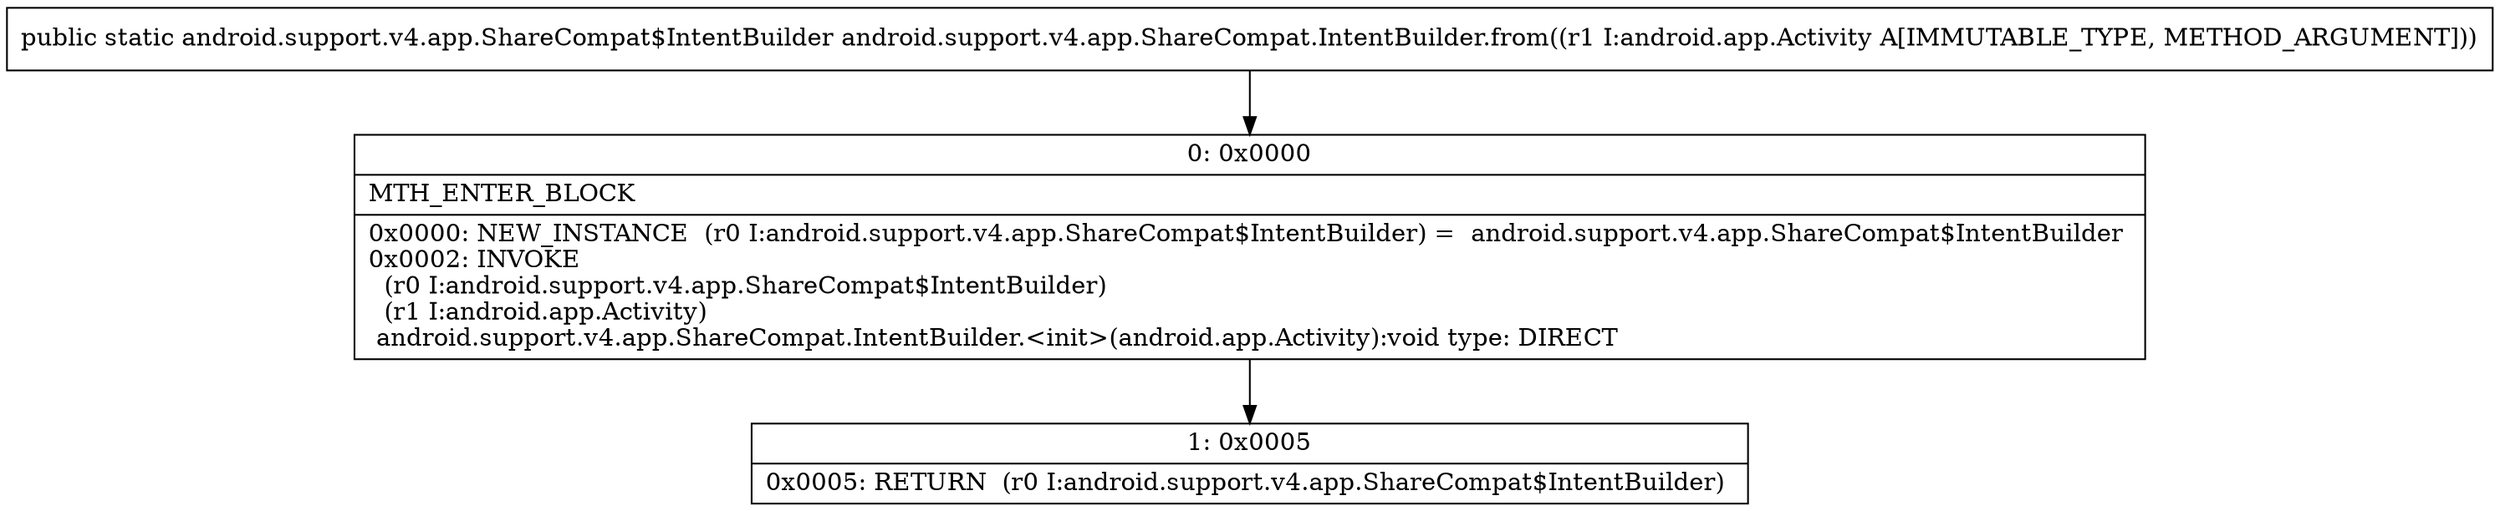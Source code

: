 digraph "CFG forandroid.support.v4.app.ShareCompat.IntentBuilder.from(Landroid\/app\/Activity;)Landroid\/support\/v4\/app\/ShareCompat$IntentBuilder;" {
Node_0 [shape=record,label="{0\:\ 0x0000|MTH_ENTER_BLOCK\l|0x0000: NEW_INSTANCE  (r0 I:android.support.v4.app.ShareCompat$IntentBuilder) =  android.support.v4.app.ShareCompat$IntentBuilder \l0x0002: INVOKE  \l  (r0 I:android.support.v4.app.ShareCompat$IntentBuilder)\l  (r1 I:android.app.Activity)\l android.support.v4.app.ShareCompat.IntentBuilder.\<init\>(android.app.Activity):void type: DIRECT \l}"];
Node_1 [shape=record,label="{1\:\ 0x0005|0x0005: RETURN  (r0 I:android.support.v4.app.ShareCompat$IntentBuilder) \l}"];
MethodNode[shape=record,label="{public static android.support.v4.app.ShareCompat$IntentBuilder android.support.v4.app.ShareCompat.IntentBuilder.from((r1 I:android.app.Activity A[IMMUTABLE_TYPE, METHOD_ARGUMENT])) }"];
MethodNode -> Node_0;
Node_0 -> Node_1;
}

